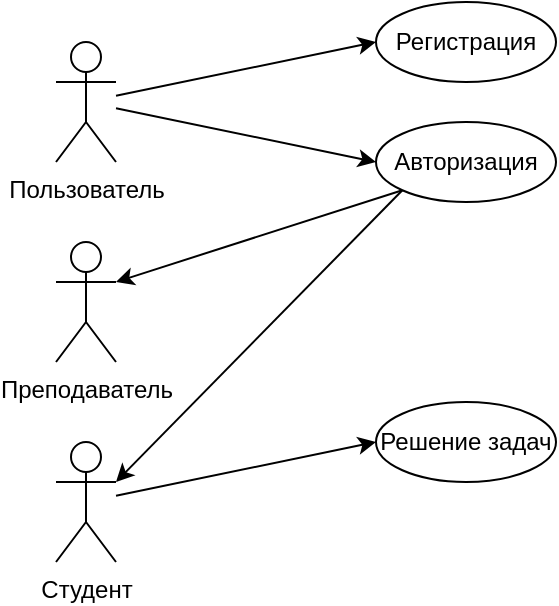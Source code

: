 <mxfile version="17.4.3" type="github">
  <diagram id="vM7syXO2gUvoUPvAlcCj" name="Page-1">
    <mxGraphModel dx="688" dy="378" grid="1" gridSize="10" guides="1" tooltips="1" connect="1" arrows="1" fold="1" page="1" pageScale="1" pageWidth="827" pageHeight="1169" math="0" shadow="0">
      <root>
        <mxCell id="0" />
        <mxCell id="1" parent="0" />
        <mxCell id="Xz7PKnq3-Rk4ZBnD3YuL-12" style="rounded=0;orthogonalLoop=1;jettySize=auto;html=1;entryX=0;entryY=0.5;entryDx=0;entryDy=0;" edge="1" parent="1" source="Xz7PKnq3-Rk4ZBnD3YuL-1" target="Xz7PKnq3-Rk4ZBnD3YuL-6">
          <mxGeometry relative="1" as="geometry" />
        </mxCell>
        <mxCell id="Xz7PKnq3-Rk4ZBnD3YuL-13" style="edgeStyle=none;rounded=0;orthogonalLoop=1;jettySize=auto;html=1;entryX=0;entryY=0.5;entryDx=0;entryDy=0;" edge="1" parent="1" source="Xz7PKnq3-Rk4ZBnD3YuL-1" target="Xz7PKnq3-Rk4ZBnD3YuL-7">
          <mxGeometry relative="1" as="geometry" />
        </mxCell>
        <mxCell id="Xz7PKnq3-Rk4ZBnD3YuL-1" value="Пользователь" style="shape=umlActor;verticalLabelPosition=bottom;verticalAlign=top;html=1;outlineConnect=0;" vertex="1" parent="1">
          <mxGeometry x="320" y="280" width="30" height="60" as="geometry" />
        </mxCell>
        <mxCell id="Xz7PKnq3-Rk4ZBnD3YuL-2" value="Преподаватель" style="shape=umlActor;verticalLabelPosition=bottom;verticalAlign=top;html=1;outlineConnect=0;" vertex="1" parent="1">
          <mxGeometry x="320" y="380" width="30" height="60" as="geometry" />
        </mxCell>
        <mxCell id="Xz7PKnq3-Rk4ZBnD3YuL-19" style="edgeStyle=none;rounded=0;orthogonalLoop=1;jettySize=auto;html=1;entryX=0;entryY=0.5;entryDx=0;entryDy=0;" edge="1" parent="1" source="Xz7PKnq3-Rk4ZBnD3YuL-3" target="Xz7PKnq3-Rk4ZBnD3YuL-8">
          <mxGeometry relative="1" as="geometry" />
        </mxCell>
        <mxCell id="Xz7PKnq3-Rk4ZBnD3YuL-3" value="Студент" style="shape=umlActor;verticalLabelPosition=bottom;verticalAlign=top;html=1;outlineConnect=0;" vertex="1" parent="1">
          <mxGeometry x="320" y="480" width="30" height="60" as="geometry" />
        </mxCell>
        <mxCell id="Xz7PKnq3-Rk4ZBnD3YuL-17" style="edgeStyle=none;rounded=0;orthogonalLoop=1;jettySize=auto;html=1;exitX=0;exitY=1;exitDx=0;exitDy=0;entryX=1;entryY=0.333;entryDx=0;entryDy=0;entryPerimeter=0;" edge="1" parent="1" source="Xz7PKnq3-Rk4ZBnD3YuL-6" target="Xz7PKnq3-Rk4ZBnD3YuL-2">
          <mxGeometry relative="1" as="geometry" />
        </mxCell>
        <mxCell id="Xz7PKnq3-Rk4ZBnD3YuL-18" style="edgeStyle=none;rounded=0;orthogonalLoop=1;jettySize=auto;html=1;exitX=0;exitY=1;exitDx=0;exitDy=0;entryX=1;entryY=0.333;entryDx=0;entryDy=0;entryPerimeter=0;" edge="1" parent="1" source="Xz7PKnq3-Rk4ZBnD3YuL-6" target="Xz7PKnq3-Rk4ZBnD3YuL-3">
          <mxGeometry relative="1" as="geometry" />
        </mxCell>
        <mxCell id="Xz7PKnq3-Rk4ZBnD3YuL-6" value="Авторизация" style="ellipse;whiteSpace=wrap;html=1;" vertex="1" parent="1">
          <mxGeometry x="480" y="320" width="90" height="40" as="geometry" />
        </mxCell>
        <mxCell id="Xz7PKnq3-Rk4ZBnD3YuL-7" value="Регистрация" style="ellipse;whiteSpace=wrap;html=1;" vertex="1" parent="1">
          <mxGeometry x="480" y="260" width="90" height="40" as="geometry" />
        </mxCell>
        <mxCell id="Xz7PKnq3-Rk4ZBnD3YuL-8" value="Решение задач" style="ellipse;whiteSpace=wrap;html=1;" vertex="1" parent="1">
          <mxGeometry x="480" y="460" width="90" height="40" as="geometry" />
        </mxCell>
      </root>
    </mxGraphModel>
  </diagram>
</mxfile>
